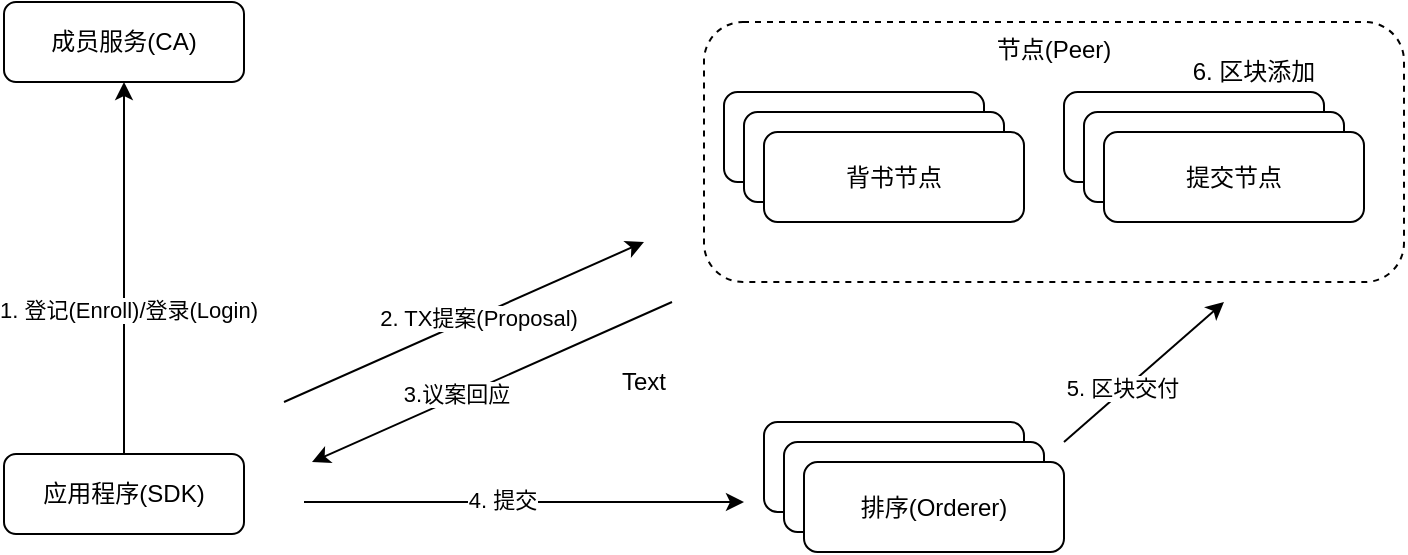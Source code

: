 <mxfile version="14.5.1" type="device"><diagram id="hiTHRL340OZjkGEwp50P" name="第 1 页"><mxGraphModel dx="786" dy="572" grid="1" gridSize="10" guides="1" tooltips="1" connect="1" arrows="1" fold="1" page="1" pageScale="1" pageWidth="827" pageHeight="1169" math="0" shadow="0"><root><mxCell id="0"/><mxCell id="1" parent="0"/><mxCell id="OZHZTn-9U3uHTWvEJvN0-1" value="成员服务(CA)" style="rounded=1;whiteSpace=wrap;html=1;" vertex="1" parent="1"><mxGeometry x="80" y="110" width="120" height="40" as="geometry"/></mxCell><mxCell id="OZHZTn-9U3uHTWvEJvN0-2" value="应用程序(SDK)" style="rounded=1;whiteSpace=wrap;html=1;" vertex="1" parent="1"><mxGeometry x="80" y="336" width="120" height="40" as="geometry"/></mxCell><mxCell id="OZHZTn-9U3uHTWvEJvN0-11" value="" style="group" vertex="1" connectable="0" parent="1"><mxGeometry x="430" y="120" width="350" height="130" as="geometry"/></mxCell><mxCell id="OZHZTn-9U3uHTWvEJvN0-3" value="节点(Peer)" style="rounded=1;whiteSpace=wrap;html=1;dashed=1;verticalAlign=top;" vertex="1" parent="OZHZTn-9U3uHTWvEJvN0-11"><mxGeometry width="350" height="130" as="geometry"/></mxCell><mxCell id="OZHZTn-9U3uHTWvEJvN0-4" value="" style="rounded=1;whiteSpace=wrap;html=1;" vertex="1" parent="OZHZTn-9U3uHTWvEJvN0-11"><mxGeometry x="10" y="35" width="130" height="45" as="geometry"/></mxCell><mxCell id="OZHZTn-9U3uHTWvEJvN0-6" value="" style="rounded=1;whiteSpace=wrap;html=1;" vertex="1" parent="OZHZTn-9U3uHTWvEJvN0-11"><mxGeometry x="20" y="45" width="130" height="45" as="geometry"/></mxCell><mxCell id="OZHZTn-9U3uHTWvEJvN0-7" value="背书节点" style="rounded=1;whiteSpace=wrap;html=1;" vertex="1" parent="OZHZTn-9U3uHTWvEJvN0-11"><mxGeometry x="30" y="55" width="130" height="45" as="geometry"/></mxCell><mxCell id="OZHZTn-9U3uHTWvEJvN0-8" value="" style="rounded=1;whiteSpace=wrap;html=1;" vertex="1" parent="OZHZTn-9U3uHTWvEJvN0-11"><mxGeometry x="180" y="35" width="130" height="45" as="geometry"/></mxCell><mxCell id="OZHZTn-9U3uHTWvEJvN0-9" value="" style="rounded=1;whiteSpace=wrap;html=1;" vertex="1" parent="OZHZTn-9U3uHTWvEJvN0-11"><mxGeometry x="190" y="45" width="130" height="45" as="geometry"/></mxCell><mxCell id="OZHZTn-9U3uHTWvEJvN0-10" value="提交节点" style="rounded=1;whiteSpace=wrap;html=1;" vertex="1" parent="OZHZTn-9U3uHTWvEJvN0-11"><mxGeometry x="200" y="55" width="130" height="45" as="geometry"/></mxCell><mxCell id="OZHZTn-9U3uHTWvEJvN0-26" value="6. 区块添加" style="text;html=1;strokeColor=none;fillColor=none;align=center;verticalAlign=middle;whiteSpace=wrap;rounded=0;" vertex="1" parent="OZHZTn-9U3uHTWvEJvN0-11"><mxGeometry x="240" y="15" width="70" height="20" as="geometry"/></mxCell><mxCell id="OZHZTn-9U3uHTWvEJvN0-12" value="" style="rounded=1;whiteSpace=wrap;html=1;" vertex="1" parent="1"><mxGeometry x="460" y="320" width="130" height="45" as="geometry"/></mxCell><mxCell id="OZHZTn-9U3uHTWvEJvN0-13" value="" style="rounded=1;whiteSpace=wrap;html=1;" vertex="1" parent="1"><mxGeometry x="470" y="330" width="130" height="45" as="geometry"/></mxCell><mxCell id="OZHZTn-9U3uHTWvEJvN0-14" value="排序(Orderer)" style="rounded=1;whiteSpace=wrap;html=1;" vertex="1" parent="1"><mxGeometry x="480" y="340" width="130" height="45" as="geometry"/></mxCell><mxCell id="OZHZTn-9U3uHTWvEJvN0-15" value="" style="endArrow=classic;html=1;entryX=0.5;entryY=1;entryDx=0;entryDy=0;exitX=0.5;exitY=0;exitDx=0;exitDy=0;" edge="1" parent="1" source="OZHZTn-9U3uHTWvEJvN0-2" target="OZHZTn-9U3uHTWvEJvN0-1"><mxGeometry width="50" height="50" relative="1" as="geometry"><mxPoint x="100" y="240" as="sourcePoint"/><mxPoint x="150" y="190" as="targetPoint"/></mxGeometry></mxCell><mxCell id="OZHZTn-9U3uHTWvEJvN0-16" value="1. 登记(Enroll)/登录(Login)" style="edgeLabel;html=1;align=center;verticalAlign=middle;resizable=0;points=[];" vertex="1" connectable="0" parent="OZHZTn-9U3uHTWvEJvN0-15"><mxGeometry x="-0.224" y="-2" relative="1" as="geometry"><mxPoint as="offset"/></mxGeometry></mxCell><mxCell id="OZHZTn-9U3uHTWvEJvN0-17" value="" style="endArrow=classic;html=1;" edge="1" parent="1"><mxGeometry width="50" height="50" relative="1" as="geometry"><mxPoint x="220" y="310" as="sourcePoint"/><mxPoint x="400" y="230" as="targetPoint"/></mxGeometry></mxCell><mxCell id="OZHZTn-9U3uHTWvEJvN0-21" value="2. TX提案(Proposal)" style="edgeLabel;html=1;align=center;verticalAlign=middle;resizable=0;points=[];" vertex="1" connectable="0" parent="OZHZTn-9U3uHTWvEJvN0-17"><mxGeometry x="0.073" y="-1" relative="1" as="geometry"><mxPoint as="offset"/></mxGeometry></mxCell><mxCell id="OZHZTn-9U3uHTWvEJvN0-20" value="" style="endArrow=none;html=1;startArrow=classic;startFill=1;endFill=0;" edge="1" parent="1"><mxGeometry width="50" height="50" relative="1" as="geometry"><mxPoint x="234" y="340" as="sourcePoint"/><mxPoint x="414" y="260" as="targetPoint"/></mxGeometry></mxCell><mxCell id="OZHZTn-9U3uHTWvEJvN0-22" value="3.议案回应" style="edgeLabel;html=1;align=center;verticalAlign=middle;resizable=0;points=[];" vertex="1" connectable="0" parent="OZHZTn-9U3uHTWvEJvN0-20"><mxGeometry x="-0.192" y="2" relative="1" as="geometry"><mxPoint as="offset"/></mxGeometry></mxCell><mxCell id="OZHZTn-9U3uHTWvEJvN0-23" value="" style="endArrow=classic;html=1;" edge="1" parent="1"><mxGeometry width="50" height="50" relative="1" as="geometry"><mxPoint x="230" y="360" as="sourcePoint"/><mxPoint x="450" y="360" as="targetPoint"/></mxGeometry></mxCell><mxCell id="OZHZTn-9U3uHTWvEJvN0-24" value="4. 提交" style="edgeLabel;html=1;align=center;verticalAlign=middle;resizable=0;points=[];" vertex="1" connectable="0" parent="OZHZTn-9U3uHTWvEJvN0-23"><mxGeometry x="-0.1" y="1" relative="1" as="geometry"><mxPoint as="offset"/></mxGeometry></mxCell><mxCell id="OZHZTn-9U3uHTWvEJvN0-25" value="Text" style="text;html=1;strokeColor=none;fillColor=none;align=center;verticalAlign=middle;whiteSpace=wrap;rounded=0;" vertex="1" parent="1"><mxGeometry x="380" y="290" width="40" height="20" as="geometry"/></mxCell><mxCell id="OZHZTn-9U3uHTWvEJvN0-27" value="" style="endArrow=classic;html=1;" edge="1" parent="1"><mxGeometry width="50" height="50" relative="1" as="geometry"><mxPoint x="610" y="330" as="sourcePoint"/><mxPoint x="690" y="260" as="targetPoint"/></mxGeometry></mxCell><mxCell id="OZHZTn-9U3uHTWvEJvN0-28" value="5. 区块交付" style="edgeLabel;html=1;align=center;verticalAlign=middle;resizable=0;points=[];" vertex="1" connectable="0" parent="OZHZTn-9U3uHTWvEJvN0-27"><mxGeometry x="-0.255" y="1" relative="1" as="geometry"><mxPoint as="offset"/></mxGeometry></mxCell></root></mxGraphModel></diagram></mxfile>